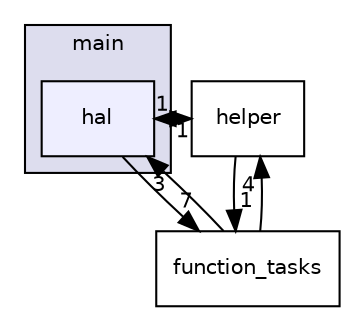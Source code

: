 digraph "/home/beni/Projects/FLipMouse-esp32/main/hal" {
  compound=true
  node [ fontsize="10", fontname="Helvetica"];
  edge [ labelfontsize="10", labelfontname="Helvetica"];
  subgraph clusterdir_5c982d53a68cdbcd421152b4020263a9 {
    graph [ bgcolor="#ddddee", pencolor="black", label="main" fontname="Helvetica", fontsize="10", URL="dir_5c982d53a68cdbcd421152b4020263a9.html"]
  dir_2c1795b0295572423fca70fe6201093a [shape=box, label="hal", style="filled", fillcolor="#eeeeff", pencolor="black", URL="dir_2c1795b0295572423fca70fe6201093a.html"];
  }
  dir_1b962a8abc6754dfc035bfd01f2fa850 [shape=box label="helper" URL="dir_1b962a8abc6754dfc035bfd01f2fa850.html"];
  dir_dd44d79ba9a472f66a6851d54403189f [shape=box label="function_tasks" URL="dir_dd44d79ba9a472f66a6851d54403189f.html"];
  dir_1b962a8abc6754dfc035bfd01f2fa850->dir_dd44d79ba9a472f66a6851d54403189f [headlabel="1", labeldistance=1.5 headhref="dir_000004_000002.html"];
  dir_1b962a8abc6754dfc035bfd01f2fa850->dir_2c1795b0295572423fca70fe6201093a [headlabel="1", labeldistance=1.5 headhref="dir_000004_000003.html"];
  dir_dd44d79ba9a472f66a6851d54403189f->dir_1b962a8abc6754dfc035bfd01f2fa850 [headlabel="4", labeldistance=1.5 headhref="dir_000002_000004.html"];
  dir_dd44d79ba9a472f66a6851d54403189f->dir_2c1795b0295572423fca70fe6201093a [headlabel="3", labeldistance=1.5 headhref="dir_000002_000003.html"];
  dir_2c1795b0295572423fca70fe6201093a->dir_1b962a8abc6754dfc035bfd01f2fa850 [headlabel="1", labeldistance=1.5 headhref="dir_000003_000004.html"];
  dir_2c1795b0295572423fca70fe6201093a->dir_dd44d79ba9a472f66a6851d54403189f [headlabel="7", labeldistance=1.5 headhref="dir_000003_000002.html"];
}
